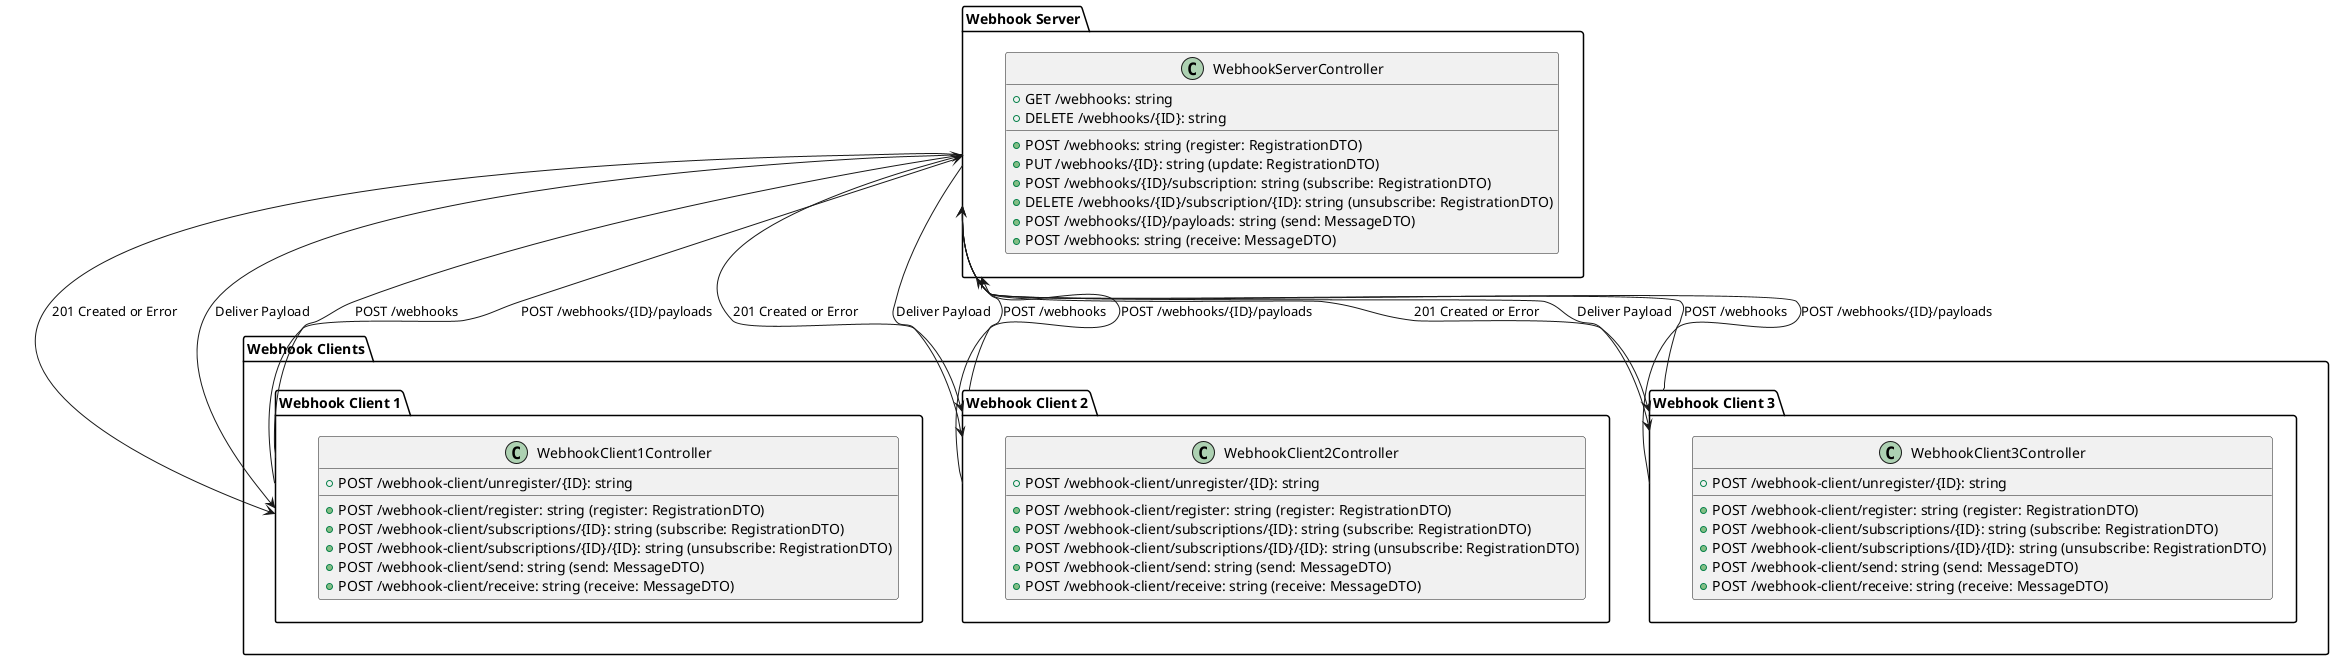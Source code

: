 ' @startuml

' !define class class
' !define ARROW --> : HTTP Request
' !define DIAMOND1 diamond
' !define DIAMOND2 diamond

' class User
' class Service
' class WebhookServer
' class WebhookClient

' User --> Service : Register Webhook
' Service --> WebhookServer : POST /webhooks
' WebhookServer --> Service : 201 Created or Error
' Service --> WebhookServer : POST /webhooks/{ID}/payloads
' WebhookServer --> Service : Deliver Payload
' User --> Service : Disconnect Webhook
' Service --> WebhookServer : DELETE /webhooks/{ID}
' WebhookServer --> Service : 204 No Content or Error

' @enduml


@startuml

package "Webhook Server" as WebhookServer {
    class WebhookServerController {
        + GET /webhooks: string
        + POST /webhooks: string (register: RegistrationDTO)
        + DELETE /webhooks/{ID}: string
        + PUT /webhooks/{ID}: string (update: RegistrationDTO)
        + POST /webhooks/{ID}/subscription: string (subscribe: RegistrationDTO)
        + DELETE /webhooks/{ID}/subscription/{ID}: string (unsubscribe: RegistrationDTO)
        + POST /webhooks/{ID}/payloads: string (send: MessageDTO)
        + POST /webhooks: string (receive: MessageDTO)
    }

    ' class WebhookServerService {
    '     + listRegistrations(): Promise<RegistrationDTO[]>
    '     + register(request: RegistrationDTO): Promise<RegistrationResponseDTO>
    '     + unregister(ID: string): Promise<RegistrationResponseDTO>
    '     + update(ID: string, request: RegistrationDTO): Promise<RegistrationResponseDTO>
    '     + subscribe(ID: string, request: RegistrationDTO): Promise<RegistrationResponseDTO>
    '     + unsubscribe(WebhookID: string, SubscriptionID: string): Promise<RegistrationResponseDTO>
    '     + send(payload: MessageDTO): Promise<RegistrationResponseDTO>
    '     + receive(payload: MessageDTO): Promise<RegistrationResponseDTO>
    ' }

    ' class WebhookServerRepository {
    '     + listRegistrations(): Promise<RegistrationDTO[]>
    '     + register(request: RegistrationDTO): Promise<RegistrationResponseDTO>
    '     + unregister(ID: string): Promise<RegistrationResponseDTO>
    '     + update(ID: string, request: RegistrationDTO): Promise<RegistrationResponseDTO>
    '     + subscribe(ID: string, request: RegistrationDTO): Promise<RegistrationResponseDTO>
    '     + unsubscribe(WebhookID: string, SubscriptionID: string): Promise<RegistrationResponseDTO>
    '     + send(payload: MessageDTO): Promise<RegistrationResponseDTO>
    '     + receive(payload: MessageDTO): Promise<RegistrationResponseDTO>
    ' }

    ' class RegistrationDTO {
    '     + uuid: string
    '     + type: string
    '     + stage: string
    '     + environment: string
    '     + sender: string
    '     + timestamp: Date
    '     + callbackURL: string
    '     + subscriptions: string[]
    '     + expires: Date
    '     + secret: string
    '     + state: string
    ' }

    ' class RegistrationResponseDTO {
    '     + success: boolean
    '     + message: string
    '     + data: any
    ' }

    ' class MessageDTO {
    '     + uuid: string
    '     + type: string
    '     + action: string
    '     + stage: string
    '     + environment: string
    '     + sender: string
    '     + recipient: string
    '     + recipients: string[]
    '     + recipientType: string
    '     + timestamp: Date
    '     + data: any
    ' }

    ' class MessageResponseDTO {
    '     + success: boolean
    '     + message: string
    '     + data: MessageDTO
    ' }

    ' WebhookServerController --> WebhookServerService : Register Webhook
    ' WebhookServerService --> WebhookServerRepository : Register Webhook
    ' WebhookServerRepository --> WebhookServerService : 201 Created or Error
    ' WebhookServerService --> WebhookServerController : 201 Created or Error

    ' WebhookServerController --> WebhookServerService : Deliver Payload
    ' WebhookServerService --> WebhookServerRepository : Deliver Payload
    ' WebhookServerRepository --> WebhookServerService : 200 OK or Error
    ' WebhookServerService --> WebhookServerController : 200 OK or Error

    ' WebhookServerController --> WebhookServerService : Disconnect Webhook
    ' WebhookServerService --> WebhookServerRepository : Disconnect Webhook
    ' WebhookServerRepository --> WebhookServerService : 204 No Content or Error
    ' WebhookServerService --> WebhookServerController : 204 No Content or Error
}

package "Webhook Clients" as WebhookClients {
    package "Webhook Client 1" as WebhookClient1 {
        class WebhookClient1Controller {
            + POST /webhook-client/register: string (register: RegistrationDTO)
            + POST /webhook-client/unregister/{ID}: string
            + POST /webhook-client/subscriptions/{ID}: string (subscribe: RegistrationDTO)
            + POST /webhook-client/subscriptions/{ID}/{ID}: string (unsubscribe: RegistrationDTO)
            + POST /webhook-client/send: string (send: MessageDTO)
            + POST /webhook-client/receive: string (receive: MessageDTO)
        }

        ' class WebhookClient1Service {
        '     + register(request: RegistrationDTO): Promise<RegistrationResponseDTO>
        '     + unregister(ID: string): Promise<RegistrationResponseDTO>
        '     + subscribe(ID: string, request: RegistrationDTO): Promise<RegistrationResponseDTO>
        '     + unsubscribe(WebhookID: string, SubscriptionID: string): Promise<RegistrationResponseDTO>
        '     + send(payload: MessageDTO): Promise<RegistrationResponseDTO>
        '     + receive(payload: MessageDTO): Promise<RegistrationResponseDTO>
        ' }

        ' class WebhookClient1Repository {
        '     + register(request: RegistrationDTO): Promise<RegistrationResponseDTO>
        '     + unregister(ID: string): Promise<RegistrationResponseDTO>
        '     + subscribe(ID: string, request: RegistrationDTO): Promise<RegistrationResponseDTO>
        '     + unsubscribe(WebhookID: string, SubscriptionID: string): Promise<RegistrationResponseDTO>
        '     + send(payload: MessageDTO): Promise<RegistrationResponseDTO>
        '     + receive(payload: MessageDTO): Promise<RegistrationResponseDTO>
        ' }

        ' WebhookClient1Controller --> WebhookClient1Service : Register Webhook
        ' WebhookClient1Service --> WebhookClient1Repository : Register Webhook
        ' WebhookClient1Repository --> WebhookClient1Service : 201 Created or Error
        ' WebhookClient1Service --> WebhookClient1Controller : 201 Created or Error

        ' WebhookClient1Controller --> WebhookClient1Service : Send Payload
        ' WebhookClient1Service --> WebhookClient1Repository : Send Payload
        ' WebhookClient1Repository --> WebhookClient1Service : 200 OK or Error
        ' WebhookClient1Service --> WebhookClient1Controller : 200 OK or Error

        ' WebhookClient1Controller --> WebhookClient1Service : Receive Payload
        ' WebhookClient1Service --> WebhookClient1Repository : Receive Payload
        ' WebhookClient1Repository --> WebhookClient1Service : 200 OK or Error
        ' WebhookClient1Service --> WebhookClient1Controller : 200 OK or Error

        ' WebhookClient1Controller --> WebhookClient1Service : Disconnect Webhook
        ' WebhookClient1Service --> WebhookClient1Repository : Disconnect Webhook
        ' WebhookClient1Repository --> WebhookClient1Service : 204 No Content or Error
        ' WebhookClient1Service --> WebhookClient1Controller : 204 No Content or Error
    }

    package "Webhook Client 2" as WebhookClient2 {
        class WebhookClient2Controller {
            + POST /webhook-client/register: string (register: RegistrationDTO)
            + POST /webhook-client/unregister/{ID}: string
            + POST /webhook-client/subscriptions/{ID}: string (subscribe: RegistrationDTO)
            + POST /webhook-client/subscriptions/{ID}/{ID}: string (unsubscribe: RegistrationDTO)
            + POST /webhook-client/send: string (send: MessageDTO)
            + POST /webhook-client/receive: string (receive: MessageDTO)
        }

        ' class WebhookClient2Service {
        '     + register(request: RegistrationDTO): Promise<RegistrationResponseDTO>
        '     + unregister(ID: string): Promise<RegistrationResponseDTO>
        '     + subscribe(ID: string, request: RegistrationDTO): Promise<RegistrationResponseDTO>
        '     + unsubscribe(WebhookID: string, SubscriptionID: string): Promise<RegistrationResponseDTO>
        '     + send(payload: MessageDTO): Promise<RegistrationResponseDTO>
        '     + receive(payload: MessageDTO): Promise<RegistrationResponseDTO>
        ' }

        ' class WebhookClient2Repository {
        '     + register(request: RegistrationDTO): Promise<RegistrationResponseDTO>
        '     + unregister(ID: string): Promise<RegistrationResponseDTO>
        '     + subscribe(ID: string, request: RegistrationDTO): Promise<RegistrationResponseDTO>
        '     + unsubscribe(WebhookID: string, SubscriptionID: string): Promise<RegistrationResponseDTO>
        '     + send(payload: MessageDTO): Promise<RegistrationResponseDTO>
        '     + receive(payload: MessageDTO): Promise<RegistrationResponseDTO>
        ' }

        ' WebhookClient1Controller --> WebhookClient1Service : Register Webhook
        ' WebhookClient1Service --> WebhookClient1Repository : Register Webhook
        ' WebhookClient1Repository --> WebhookClient1Service : 201 Created or Error
        ' WebhookClient1Service --> WebhookClient1Controller : 201 Created or Error

        ' WebhookClient1Controller --> WebhookClient1Service : Send Payload
        ' WebhookClient1Service --> WebhookClient1Repository : Send Payload
        ' WebhookClient1Repository --> WebhookClient1Service : 200 OK or Error
        ' WebhookClient1Service --> WebhookClient1Controller : 200 OK or Error

        ' WebhookClient1Controller --> WebhookClient1Service : Receive Payload
        ' WebhookClient1Service --> WebhookClient1Repository : Receive Payload
        ' WebhookClient1Repository --> WebhookClient1Service : 200 OK or Error
        ' WebhookClient1Service --> WebhookClient1Controller : 200 OK or Error

        ' WebhookClient1Controller --> WebhookClient1Service : Disconnect Webhook
        ' WebhookClient1Service --> WebhookClient1Repository : Disconnect Webhook
        ' WebhookClient1Repository --> WebhookClient1Service : 204 No Content or Error
        ' WebhookClient1Service --> WebhookClient1Controller : 204 No Content or Error
    }

    package "Webhook Client 3" as WebhookClient3 {
        class WebhookClient3Controller {
            + POST /webhook-client/register: string (register: RegistrationDTO)
            + POST /webhook-client/unregister/{ID}: string
            + POST /webhook-client/subscriptions/{ID}: string (subscribe: RegistrationDTO)
            + POST /webhook-client/subscriptions/{ID}/{ID}: string (unsubscribe: RegistrationDTO)
            + POST /webhook-client/send: string (send: MessageDTO)
            + POST /webhook-client/receive: string (receive: MessageDTO)
        }

        ' class WebhookClient3Service {
        '     + register(request: RegistrationDTO): Promise<RegistrationResponseDTO>
        '     + unregister(ID: string): Promise<RegistrationResponseDTO>
        '     + subscribe(ID: string, request: RegistrationDTO): Promise<RegistrationResponseDTO>
        '     + unsubscribe(WebhookID: string, SubscriptionID: string): Promise<RegistrationResponseDTO>
        '     + send(payload: MessageDTO): Promise<RegistrationResponseDTO>
        '     + receive(payload: MessageDTO): Promise<RegistrationResponseDTO>
        ' }

        ' class WebhookClient3Repository {
        '     + register(request: RegistrationDTO): Promise<RegistrationResponseDTO>
        '     + unregister(ID: string): Promise<RegistrationResponseDTO>
        '     + subscribe(ID: string, request: RegistrationDTO): Promise<RegistrationResponseDTO>
        '     + unsubscribe(WebhookID: string, SubscriptionID: string): Promise<RegistrationResponseDTO>
        '     + send(payload: MessageDTO): Promise<RegistrationResponseDTO>
        '     + receive(payload: MessageDTO): Promise<RegistrationResponseDTO>
        ' }

        ' WebhookClient1Controller --> WebhookClient1Service : Register Webhook
        ' WebhookClient1Service --> WebhookClient1Repository : Register Webhook
        ' WebhookClient1Repository --> WebhookClient1Service : 201 Created or Error
        ' WebhookClient1Service --> WebhookClient1Controller : 201 Created or Error

        ' WebhookClient1Controller --> WebhookClient1Service : Send Payload
        ' WebhookClient1Service --> WebhookClient1Repository : Send Payload
        ' WebhookClient1Repository --> WebhookClient1Service : 200 OK or Error
        ' WebhookClient1Service --> WebhookClient1Controller : 200 OK or Error

        ' WebhookClient1Controller --> WebhookClient1Service : Receive Payload
        ' WebhookClient1Service --> WebhookClient1Repository : Receive Payload
        ' WebhookClient1Repository --> WebhookClient1Service : 200 OK or Error
        ' WebhookClient1Service --> WebhookClient1Controller : 200 OK or Error

        ' WebhookClient1Controller --> WebhookClient1Service : Disconnect Webhook
        ' WebhookClient1Service --> WebhookClient1Repository : Disconnect Webhook
        ' WebhookClient1Repository --> WebhookClient1Service : 204 No Content or Error
        ' WebhookClient1Service --> WebhookClient1Controller : 204 No Content or Error
    }
}

' package "Security" {
'     class Authentication {
'         + authenticateRequest(request: HttpRequest): boolean
'     }
'     class Authorization {
'         + authorizeRequest(request: HttpRequest): boolean
'     }
'     class SecretKeyValidation {
'         + validateSecretKey(payload: WebhookPayload, secretKey: string): boolean
'     }

'     ' Authorization --> Authentication : authenticateRequest()
'     ' SecretKeyValidation --> Authorization : authorizeRequest()
'     ' SecretKeyValidation --> WebhookServer : validateSecretKey()
' }

' package "Monitoring & Logging" {
'     class MonitoringService {
'         + trackWebhookPerformance(ID: ID): PerformanceMetrics
'     }
'     class LoggingService {
'         + logWebhookEvent(eventData: WebhookEvent): void
'     }

'     ' MonitoringService --> WebhookServer : trackWebhookPerformance()
'     ' LoggingService --> WebhookServer : logWebhookEvent()
' }

' package "Event Tracking" {
'     class EventTrackingService {
'         + trackEvent(eventData: WebhookEvent): EventStatus
'     }

'     ' EventTrackingService --> WebhookServer : trackEvent()
' }

WebhookClient1 --> WebhookServer : POST /webhooks
WebhookClient2 --> WebhookServer : POST /webhooks
WebhookClient3 --> WebhookServer : POST /webhooks

WebhookServer --> WebhookClient1 : 201 Created or Error
WebhookServer --> WebhookClient2 : 201 Created or Error
WebhookServer --> WebhookClient3 : 201 Created or Error

WebhookClient1 --> WebhookServer : POST /webhooks/{ID}/payloads
WebhookClient2 --> WebhookServer : POST /webhooks/{ID}/payloads
WebhookClient3 --> WebhookServer : POST /webhooks/{ID}/payloads

WebhookServer --> WebhookClient1 : Deliver Payload
WebhookServer --> WebhookClient2 : Deliver Payload
WebhookServer --> WebhookClient3 : Deliver Payload



' Security.Authentication --> Security.Authorization : Authorize Request
' Security.Authorization --> Security.SecretKeyValidation : Validate Secret Key

' MonitoringService --> WebhookServer : Track Webhook Performance
' LoggingService --> WebhookServer : Log Webhook Event
' EventTrackingService --> WebhookServer : Track Event

@enduml

